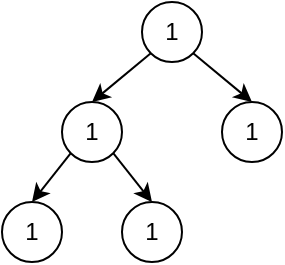 <mxfile version="14.7.6" type="github">
  <diagram id="CqXALl4XT2WkMqHkRKDP" name="前序遍历">
    <mxGraphModel dx="569" dy="305" grid="1" gridSize="10" guides="1" tooltips="1" connect="1" arrows="1" fold="1" page="1" pageScale="1" pageWidth="827" pageHeight="1169" math="0" shadow="0">
      <root>
        <mxCell id="0" />
        <mxCell id="1" parent="0" />
        <mxCell id="_nsNvRPeGPhdpC21-aW--7" style="rounded=0;orthogonalLoop=1;jettySize=auto;html=1;exitX=0;exitY=1;exitDx=0;exitDy=0;entryX=0.5;entryY=0;entryDx=0;entryDy=0;" edge="1" parent="1" source="CzXSNjGPtCtKbVRKmApe-1" target="_nsNvRPeGPhdpC21-aW--1">
          <mxGeometry relative="1" as="geometry" />
        </mxCell>
        <mxCell id="_nsNvRPeGPhdpC21-aW--10" style="edgeStyle=none;rounded=0;orthogonalLoop=1;jettySize=auto;html=1;exitX=1;exitY=1;exitDx=0;exitDy=0;entryX=0.5;entryY=0;entryDx=0;entryDy=0;" edge="1" parent="1" source="CzXSNjGPtCtKbVRKmApe-1" target="_nsNvRPeGPhdpC21-aW--2">
          <mxGeometry relative="1" as="geometry" />
        </mxCell>
        <mxCell id="CzXSNjGPtCtKbVRKmApe-1" value="1" style="ellipse;whiteSpace=wrap;html=1;aspect=fixed;" parent="1" vertex="1">
          <mxGeometry x="290" y="190" width="30" height="30" as="geometry" />
        </mxCell>
        <mxCell id="_nsNvRPeGPhdpC21-aW--1" value="1" style="ellipse;whiteSpace=wrap;html=1;aspect=fixed;" vertex="1" parent="1">
          <mxGeometry x="260" y="240" width="30" height="30" as="geometry" />
        </mxCell>
        <mxCell id="_nsNvRPeGPhdpC21-aW--2" value="1" style="ellipse;whiteSpace=wrap;html=1;aspect=fixed;" vertex="1" parent="1">
          <mxGeometry x="320" y="240" width="30" height="30" as="geometry" />
        </mxCell>
        <mxCell id="_nsNvRPeGPhdpC21-aW--8" style="edgeStyle=none;rounded=0;orthogonalLoop=1;jettySize=auto;html=1;exitX=0;exitY=1;exitDx=0;exitDy=0;entryX=0.5;entryY=0;entryDx=0;entryDy=0;" edge="1" parent="1" source="_nsNvRPeGPhdpC21-aW--5" target="CzXSNjGPtCtKbVRKmApe-1">
          <mxGeometry relative="1" as="geometry" />
        </mxCell>
        <mxCell id="_nsNvRPeGPhdpC21-aW--9" style="edgeStyle=none;rounded=0;orthogonalLoop=1;jettySize=auto;html=1;exitX=1;exitY=1;exitDx=0;exitDy=0;entryX=0.5;entryY=0;entryDx=0;entryDy=0;" edge="1" parent="1" source="_nsNvRPeGPhdpC21-aW--5" target="_nsNvRPeGPhdpC21-aW--6">
          <mxGeometry relative="1" as="geometry" />
        </mxCell>
        <mxCell id="_nsNvRPeGPhdpC21-aW--5" value="1" style="ellipse;whiteSpace=wrap;html=1;aspect=fixed;" vertex="1" parent="1">
          <mxGeometry x="330" y="140" width="30" height="30" as="geometry" />
        </mxCell>
        <mxCell id="_nsNvRPeGPhdpC21-aW--6" value="1" style="ellipse;whiteSpace=wrap;html=1;aspect=fixed;" vertex="1" parent="1">
          <mxGeometry x="370" y="190" width="30" height="30" as="geometry" />
        </mxCell>
      </root>
    </mxGraphModel>
  </diagram>
</mxfile>
